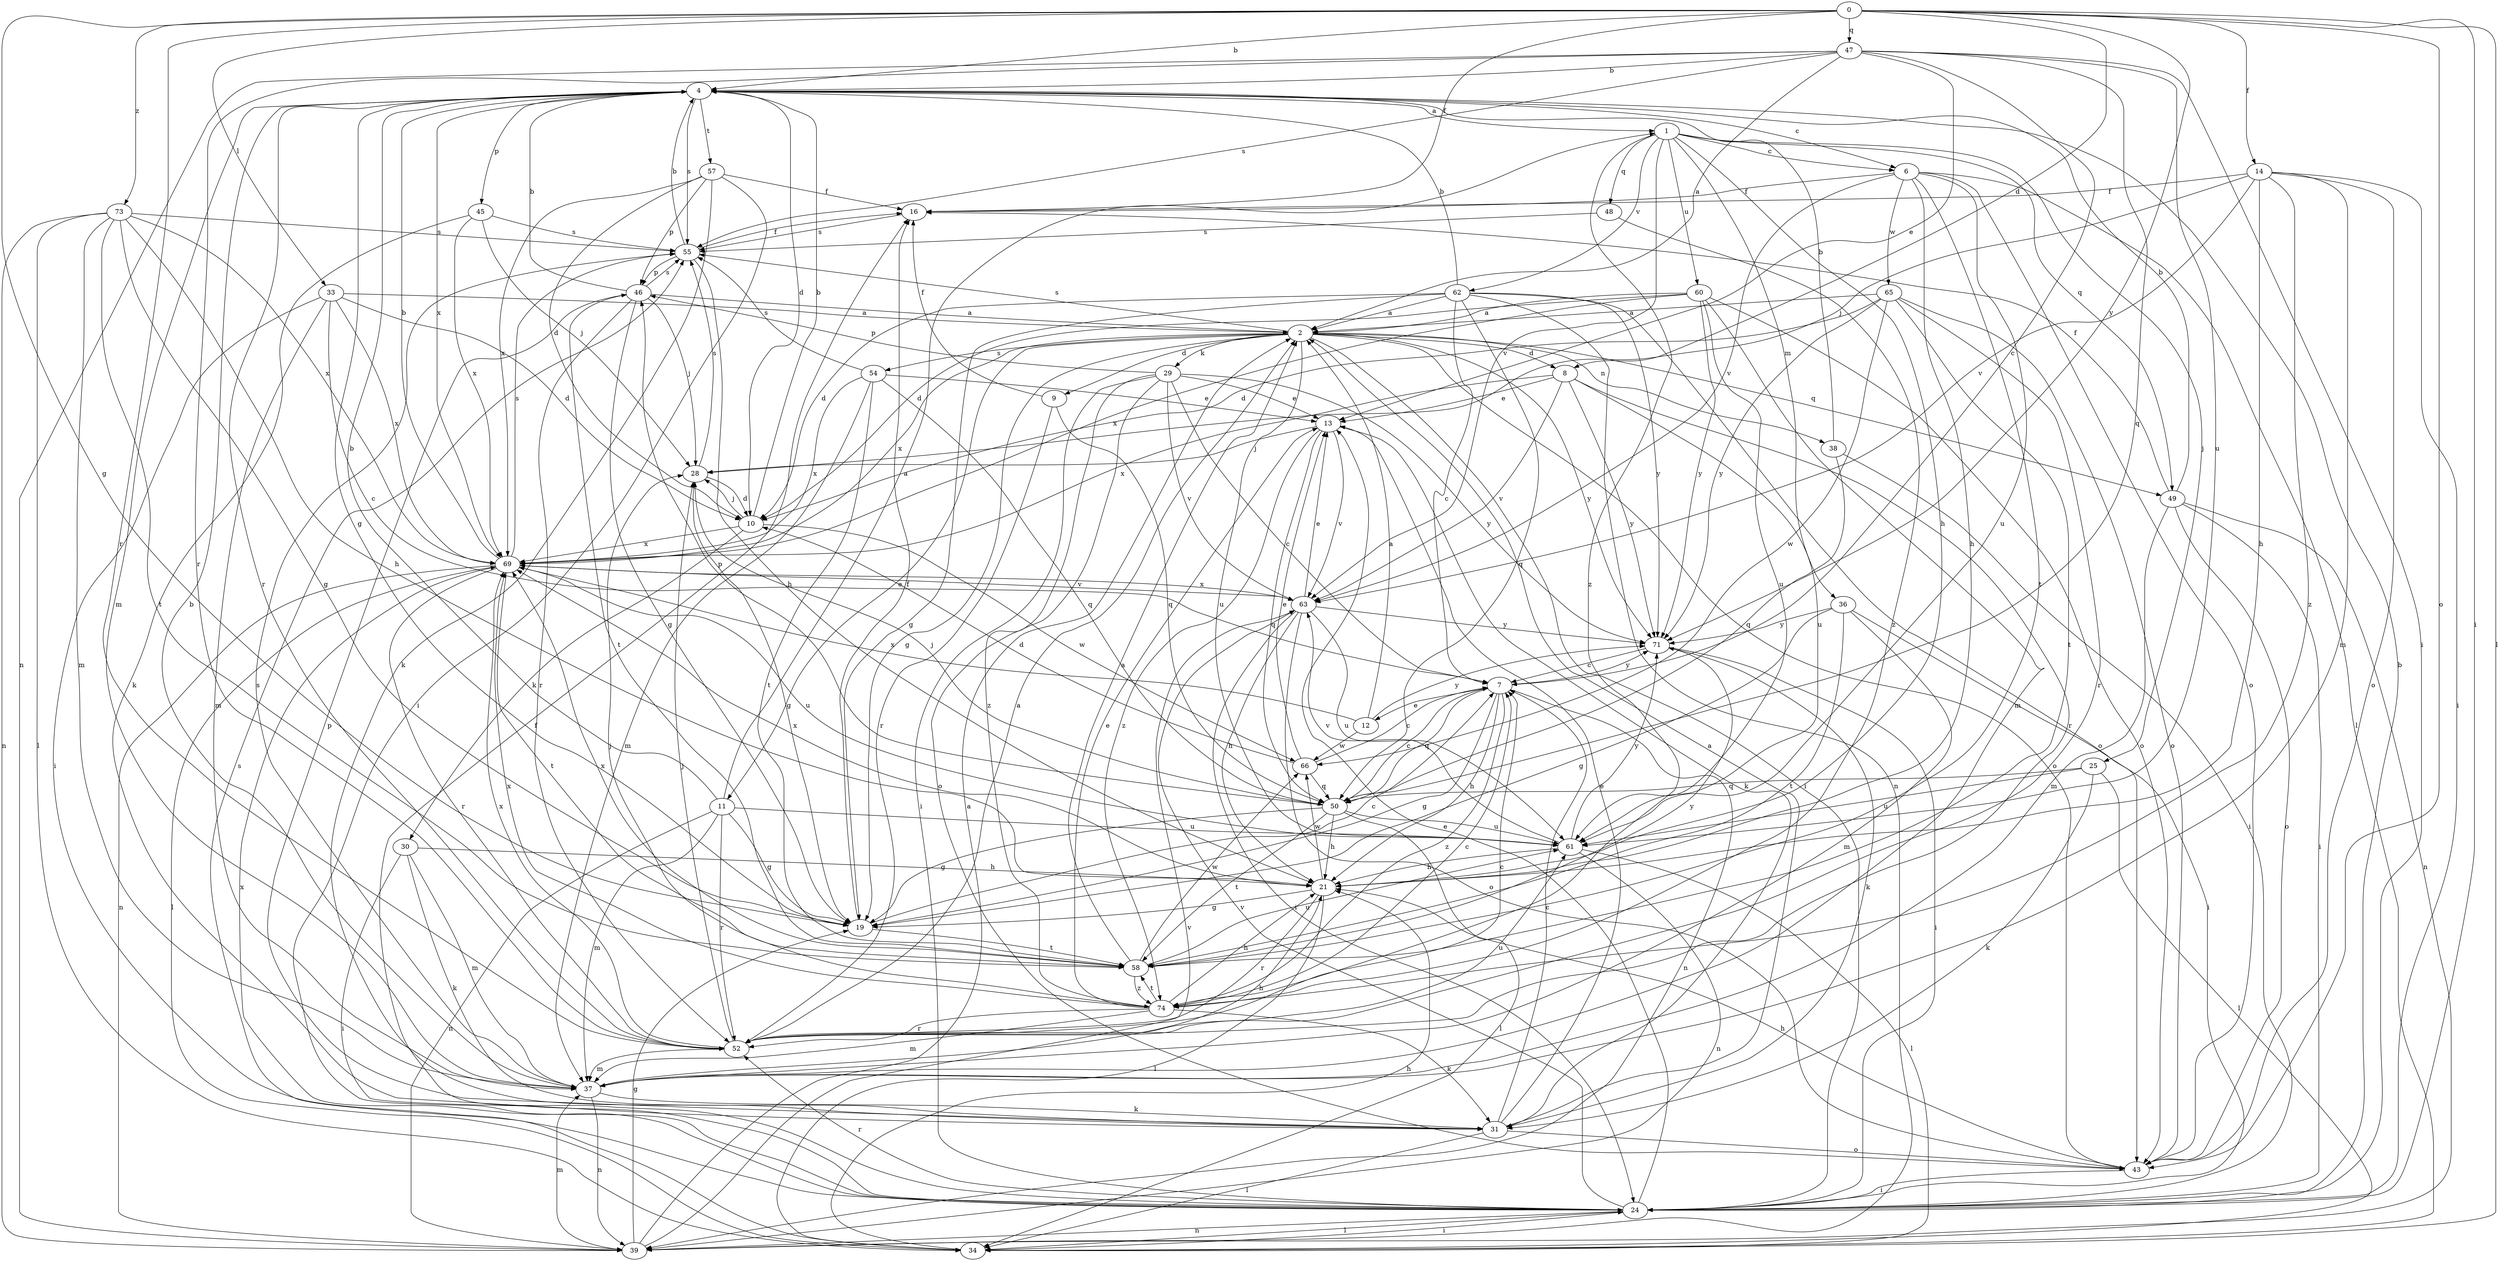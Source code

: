 strict digraph  {
0;
1;
2;
4;
6;
7;
8;
9;
10;
11;
12;
13;
14;
16;
19;
21;
24;
25;
28;
29;
30;
31;
33;
34;
36;
37;
38;
39;
43;
45;
46;
47;
48;
49;
50;
52;
54;
55;
57;
58;
60;
61;
62;
63;
65;
66;
69;
71;
73;
74;
0 -> 4  [label=b];
0 -> 8  [label=d];
0 -> 14  [label=f];
0 -> 16  [label=f];
0 -> 19  [label=g];
0 -> 24  [label=i];
0 -> 33  [label=l];
0 -> 34  [label=l];
0 -> 43  [label=o];
0 -> 47  [label=q];
0 -> 52  [label=r];
0 -> 71  [label=y];
0 -> 73  [label=z];
1 -> 6  [label=c];
1 -> 21  [label=h];
1 -> 25  [label=j];
1 -> 36  [label=m];
1 -> 48  [label=q];
1 -> 49  [label=q];
1 -> 60  [label=u];
1 -> 62  [label=v];
1 -> 63  [label=v];
1 -> 74  [label=z];
2 -> 8  [label=d];
2 -> 9  [label=d];
2 -> 11  [label=e];
2 -> 19  [label=g];
2 -> 24  [label=i];
2 -> 29  [label=k];
2 -> 38  [label=n];
2 -> 43  [label=o];
2 -> 49  [label=q];
2 -> 54  [label=s];
2 -> 55  [label=s];
2 -> 61  [label=u];
2 -> 69  [label=x];
2 -> 71  [label=y];
4 -> 1  [label=a];
4 -> 6  [label=c];
4 -> 10  [label=d];
4 -> 19  [label=g];
4 -> 37  [label=m];
4 -> 45  [label=p];
4 -> 52  [label=r];
4 -> 55  [label=s];
4 -> 57  [label=t];
4 -> 69  [label=x];
6 -> 16  [label=f];
6 -> 21  [label=h];
6 -> 34  [label=l];
6 -> 43  [label=o];
6 -> 58  [label=t];
6 -> 61  [label=u];
6 -> 63  [label=v];
6 -> 65  [label=w];
7 -> 12  [label=e];
7 -> 19  [label=g];
7 -> 21  [label=h];
7 -> 39  [label=n];
7 -> 50  [label=q];
7 -> 71  [label=y];
7 -> 74  [label=z];
8 -> 13  [label=e];
8 -> 52  [label=r];
8 -> 61  [label=u];
8 -> 63  [label=v];
8 -> 69  [label=x];
8 -> 71  [label=y];
9 -> 16  [label=f];
9 -> 50  [label=q];
9 -> 52  [label=r];
10 -> 4  [label=b];
10 -> 28  [label=j];
10 -> 30  [label=k];
10 -> 66  [label=w];
10 -> 69  [label=x];
11 -> 1  [label=a];
11 -> 4  [label=b];
11 -> 19  [label=g];
11 -> 37  [label=m];
11 -> 39  [label=n];
11 -> 52  [label=r];
11 -> 61  [label=u];
12 -> 2  [label=a];
12 -> 66  [label=w];
12 -> 69  [label=x];
12 -> 71  [label=y];
13 -> 28  [label=j];
13 -> 31  [label=k];
13 -> 50  [label=q];
13 -> 63  [label=v];
13 -> 74  [label=z];
14 -> 16  [label=f];
14 -> 21  [label=h];
14 -> 24  [label=i];
14 -> 28  [label=j];
14 -> 37  [label=m];
14 -> 43  [label=o];
14 -> 63  [label=v];
14 -> 74  [label=z];
16 -> 55  [label=s];
19 -> 7  [label=c];
19 -> 16  [label=f];
19 -> 58  [label=t];
21 -> 19  [label=g];
21 -> 34  [label=l];
21 -> 52  [label=r];
21 -> 66  [label=w];
21 -> 69  [label=x];
24 -> 4  [label=b];
24 -> 13  [label=e];
24 -> 16  [label=f];
24 -> 34  [label=l];
24 -> 39  [label=n];
24 -> 52  [label=r];
24 -> 63  [label=v];
24 -> 69  [label=x];
25 -> 31  [label=k];
25 -> 34  [label=l];
25 -> 50  [label=q];
25 -> 61  [label=u];
28 -> 10  [label=d];
28 -> 19  [label=g];
28 -> 55  [label=s];
29 -> 7  [label=c];
29 -> 13  [label=e];
29 -> 24  [label=i];
29 -> 43  [label=o];
29 -> 46  [label=p];
29 -> 63  [label=v];
29 -> 71  [label=y];
29 -> 74  [label=z];
30 -> 21  [label=h];
30 -> 24  [label=i];
30 -> 31  [label=k];
30 -> 37  [label=m];
31 -> 2  [label=a];
31 -> 7  [label=c];
31 -> 13  [label=e];
31 -> 34  [label=l];
31 -> 43  [label=o];
31 -> 46  [label=p];
33 -> 2  [label=a];
33 -> 7  [label=c];
33 -> 10  [label=d];
33 -> 24  [label=i];
33 -> 37  [label=m];
33 -> 69  [label=x];
34 -> 21  [label=h];
34 -> 24  [label=i];
34 -> 55  [label=s];
36 -> 19  [label=g];
36 -> 24  [label=i];
36 -> 37  [label=m];
36 -> 58  [label=t];
36 -> 71  [label=y];
37 -> 4  [label=b];
37 -> 21  [label=h];
37 -> 31  [label=k];
37 -> 39  [label=n];
37 -> 55  [label=s];
38 -> 4  [label=b];
38 -> 24  [label=i];
38 -> 50  [label=q];
39 -> 2  [label=a];
39 -> 19  [label=g];
39 -> 37  [label=m];
39 -> 63  [label=v];
43 -> 21  [label=h];
43 -> 24  [label=i];
45 -> 28  [label=j];
45 -> 31  [label=k];
45 -> 55  [label=s];
45 -> 69  [label=x];
46 -> 2  [label=a];
46 -> 4  [label=b];
46 -> 19  [label=g];
46 -> 28  [label=j];
46 -> 52  [label=r];
46 -> 55  [label=s];
46 -> 58  [label=t];
47 -> 2  [label=a];
47 -> 4  [label=b];
47 -> 7  [label=c];
47 -> 13  [label=e];
47 -> 24  [label=i];
47 -> 39  [label=n];
47 -> 50  [label=q];
47 -> 52  [label=r];
47 -> 55  [label=s];
47 -> 61  [label=u];
48 -> 55  [label=s];
48 -> 74  [label=z];
49 -> 4  [label=b];
49 -> 16  [label=f];
49 -> 24  [label=i];
49 -> 37  [label=m];
49 -> 39  [label=n];
49 -> 43  [label=o];
50 -> 7  [label=c];
50 -> 19  [label=g];
50 -> 21  [label=h];
50 -> 28  [label=j];
50 -> 34  [label=l];
50 -> 46  [label=p];
50 -> 58  [label=t];
50 -> 61  [label=u];
52 -> 2  [label=a];
52 -> 7  [label=c];
52 -> 28  [label=j];
52 -> 37  [label=m];
52 -> 61  [label=u];
52 -> 69  [label=x];
54 -> 13  [label=e];
54 -> 37  [label=m];
54 -> 50  [label=q];
54 -> 55  [label=s];
54 -> 58  [label=t];
54 -> 69  [label=x];
55 -> 4  [label=b];
55 -> 16  [label=f];
55 -> 21  [label=h];
55 -> 46  [label=p];
57 -> 10  [label=d];
57 -> 16  [label=f];
57 -> 24  [label=i];
57 -> 31  [label=k];
57 -> 46  [label=p];
57 -> 69  [label=x];
58 -> 2  [label=a];
58 -> 61  [label=u];
58 -> 66  [label=w];
58 -> 69  [label=x];
58 -> 71  [label=y];
58 -> 74  [label=z];
60 -> 2  [label=a];
60 -> 10  [label=d];
60 -> 37  [label=m];
60 -> 43  [label=o];
60 -> 61  [label=u];
60 -> 69  [label=x];
60 -> 71  [label=y];
61 -> 21  [label=h];
61 -> 34  [label=l];
61 -> 39  [label=n];
61 -> 63  [label=v];
61 -> 71  [label=y];
62 -> 2  [label=a];
62 -> 4  [label=b];
62 -> 7  [label=c];
62 -> 10  [label=d];
62 -> 19  [label=g];
62 -> 39  [label=n];
62 -> 43  [label=o];
62 -> 50  [label=q];
62 -> 71  [label=y];
63 -> 13  [label=e];
63 -> 21  [label=h];
63 -> 24  [label=i];
63 -> 43  [label=o];
63 -> 61  [label=u];
63 -> 69  [label=x];
63 -> 71  [label=y];
65 -> 2  [label=a];
65 -> 10  [label=d];
65 -> 43  [label=o];
65 -> 52  [label=r];
65 -> 58  [label=t];
65 -> 66  [label=w];
65 -> 71  [label=y];
66 -> 7  [label=c];
66 -> 10  [label=d];
66 -> 13  [label=e];
66 -> 50  [label=q];
69 -> 4  [label=b];
69 -> 34  [label=l];
69 -> 39  [label=n];
69 -> 52  [label=r];
69 -> 55  [label=s];
69 -> 58  [label=t];
69 -> 61  [label=u];
69 -> 63  [label=v];
71 -> 7  [label=c];
71 -> 24  [label=i];
71 -> 31  [label=k];
73 -> 19  [label=g];
73 -> 21  [label=h];
73 -> 34  [label=l];
73 -> 37  [label=m];
73 -> 39  [label=n];
73 -> 55  [label=s];
73 -> 58  [label=t];
73 -> 69  [label=x];
74 -> 7  [label=c];
74 -> 13  [label=e];
74 -> 21  [label=h];
74 -> 28  [label=j];
74 -> 31  [label=k];
74 -> 37  [label=m];
74 -> 52  [label=r];
74 -> 58  [label=t];
74 -> 69  [label=x];
}
